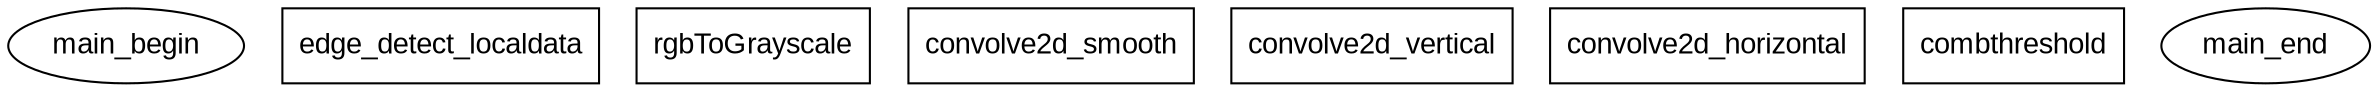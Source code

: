 digraph static_call_graph {
	rankdir=TB;
	node [shape=rectangle, fontname="Arial"]
    edge [fontname="Consolas"]

    "main_begin" [label="main_begin\n", shape="ellipse"]
    "edge_detect_localdata" [label="edge_detect_localdata"]
	"rgbToGrayscale" [label="rgbToGrayscale\n"]
	"convolve2d_smooth" [label="convolve2d_smooth\n"]
	"convolve2d_vertical" [label="convolve2d_vertical\n"]
	"convolve2d_horizontal" [label="convolve2d_horizontal\n"]
	"combthreshold" [label="combthreshold\n"]
    "main_end" [label="main_end\n", shape="ellipse"]

}
